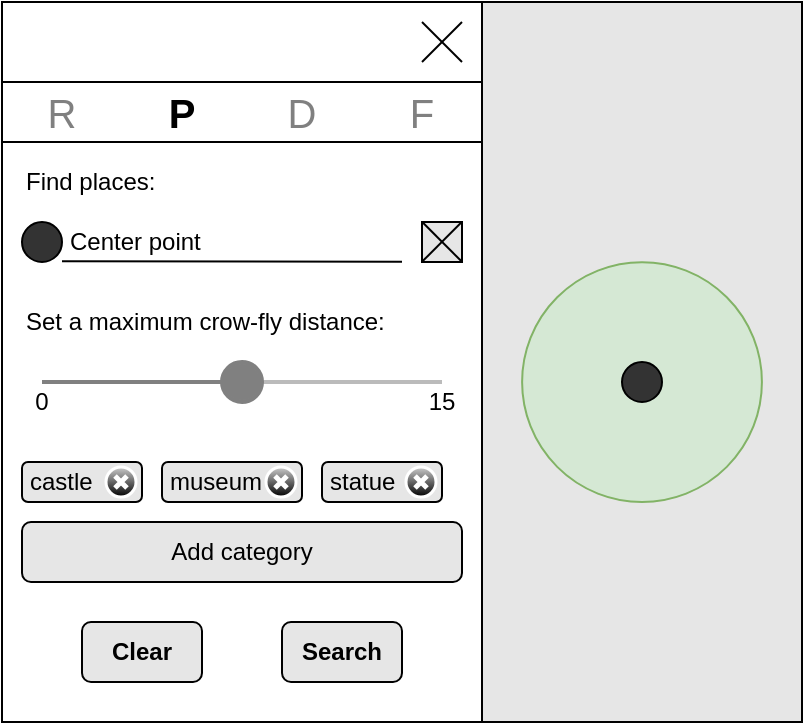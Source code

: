 <mxfile version="22.1.7" type="device">
  <diagram name="Page-1" id="O0hxqcAuDiDsu5-Ck5Nj">
    <mxGraphModel dx="1434" dy="782" grid="1" gridSize="10" guides="1" tooltips="1" connect="1" arrows="1" fold="1" page="1" pageScale="1" pageWidth="827" pageHeight="1169" math="0" shadow="0">
      <root>
        <mxCell id="0" />
        <mxCell id="1" parent="0" />
        <mxCell id="hQsyacU2UMSsrNrV76OA-1" value="" style="rounded=0;whiteSpace=wrap;html=1;fillColor=none;" parent="1" vertex="1">
          <mxGeometry x="40" y="40" width="240" height="360" as="geometry" />
        </mxCell>
        <mxCell id="hQsyacU2UMSsrNrV76OA-29" value="" style="rounded=0;whiteSpace=wrap;html=1;fillColor=#E6E6E6;" parent="1" vertex="1">
          <mxGeometry x="250" y="150" width="20" height="20" as="geometry" />
        </mxCell>
        <mxCell id="hQsyacU2UMSsrNrV76OA-2" value="" style="rounded=0;whiteSpace=wrap;html=1;" parent="1" vertex="1">
          <mxGeometry x="40" y="80" width="240" height="30" as="geometry" />
        </mxCell>
        <mxCell id="hQsyacU2UMSsrNrV76OA-3" value="" style="endArrow=none;html=1;rounded=0;strokeWidth=1;" parent="1" edge="1">
          <mxGeometry width="50" height="50" relative="1" as="geometry">
            <mxPoint x="250" y="70" as="sourcePoint" />
            <mxPoint x="270" y="50" as="targetPoint" />
          </mxGeometry>
        </mxCell>
        <mxCell id="hQsyacU2UMSsrNrV76OA-4" value="" style="endArrow=none;html=1;rounded=0;strokeWidth=1;" parent="1" edge="1">
          <mxGeometry width="50" height="50" relative="1" as="geometry">
            <mxPoint x="270" y="70" as="sourcePoint" />
            <mxPoint x="250" y="50" as="targetPoint" />
          </mxGeometry>
        </mxCell>
        <mxCell id="hQsyacU2UMSsrNrV76OA-5" value="Find places:" style="text;html=1;strokeColor=none;fillColor=none;align=left;verticalAlign=middle;whiteSpace=wrap;rounded=0;" parent="1" vertex="1">
          <mxGeometry x="50" y="120" width="220" height="20" as="geometry" />
        </mxCell>
        <mxCell id="hQsyacU2UMSsrNrV76OA-7" value="" style="endArrow=none;html=1;rounded=0;" parent="1" edge="1">
          <mxGeometry width="50" height="50" relative="1" as="geometry">
            <mxPoint x="240" y="169.91" as="sourcePoint" />
            <mxPoint x="70" y="169.58" as="targetPoint" />
          </mxGeometry>
        </mxCell>
        <mxCell id="hQsyacU2UMSsrNrV76OA-8" value="" style="endArrow=none;html=1;rounded=0;strokeWidth=1;" parent="1" edge="1">
          <mxGeometry width="50" height="50" relative="1" as="geometry">
            <mxPoint x="250" y="169.91" as="sourcePoint" />
            <mxPoint x="270" y="149.91" as="targetPoint" />
          </mxGeometry>
        </mxCell>
        <mxCell id="hQsyacU2UMSsrNrV76OA-9" value="" style="endArrow=none;html=1;rounded=0;strokeWidth=1;" parent="1" edge="1">
          <mxGeometry width="50" height="50" relative="1" as="geometry">
            <mxPoint x="270" y="169.91" as="sourcePoint" />
            <mxPoint x="250" y="149.91" as="targetPoint" />
          </mxGeometry>
        </mxCell>
        <mxCell id="hQsyacU2UMSsrNrV76OA-11" value="Search" style="rounded=1;whiteSpace=wrap;html=1;fontColor=#000000;fontStyle=1;fillColor=#E6E6E6;" parent="1" vertex="1">
          <mxGeometry x="180" y="350" width="60" height="30" as="geometry" />
        </mxCell>
        <mxCell id="hQsyacU2UMSsrNrV76OA-12" value="Clear" style="rounded=1;whiteSpace=wrap;html=1;fontColor=#000000;fontStyle=1;fillColor=#E6E6E6;" parent="1" vertex="1">
          <mxGeometry x="80" y="350" width="60" height="30" as="geometry" />
        </mxCell>
        <mxCell id="hQsyacU2UMSsrNrV76OA-13" value="Set a maximum crow-fly distance:" style="text;html=1;strokeColor=none;fillColor=none;align=left;verticalAlign=middle;whiteSpace=wrap;rounded=0;" parent="1" vertex="1">
          <mxGeometry x="50" y="190" width="220" height="20" as="geometry" />
        </mxCell>
        <mxCell id="hQsyacU2UMSsrNrV76OA-14" value="" style="dashed=0;verticalLabelPosition=bottom;verticalAlign=top;align=center;shape=mxgraph.gmdl.slider2;barPos=50;strokeColor=#808080;opacity=100;strokeWidth=2;fillColor=#808080;handleSize=20;shadow=0;html=1;" parent="1" vertex="1">
          <mxGeometry x="60" y="220" width="200" height="20" as="geometry" />
        </mxCell>
        <mxCell id="hQsyacU2UMSsrNrV76OA-15" value="Add category" style="rounded=1;whiteSpace=wrap;html=1;fillColor=#E6E6E6;" parent="1" vertex="1">
          <mxGeometry x="50" y="300" width="220" height="30" as="geometry" />
        </mxCell>
        <mxCell id="hQsyacU2UMSsrNrV76OA-16" value="castle" style="rounded=1;whiteSpace=wrap;html=1;align=left;spacingLeft=2;fillColor=#E6E6E6;" parent="1" vertex="1">
          <mxGeometry x="50" y="270" width="60" height="20" as="geometry" />
        </mxCell>
        <mxCell id="hQsyacU2UMSsrNrV76OA-17" value="" style="verticalLabelPosition=bottom;verticalAlign=top;html=1;shadow=0;dashed=0;strokeWidth=1;shape=mxgraph.ios.iDeleteApp;fillColor=#cccccc;fillColor2=#000000;strokeColor=#ffffff;sketch=0;" parent="1" vertex="1">
          <mxGeometry x="92" y="272.5" width="15" height="15" as="geometry" />
        </mxCell>
        <mxCell id="hQsyacU2UMSsrNrV76OA-18" value="museum" style="rounded=1;whiteSpace=wrap;html=1;align=left;spacingLeft=2;fillColor=#E6E6E6;" parent="1" vertex="1">
          <mxGeometry x="120" y="270" width="70" height="20" as="geometry" />
        </mxCell>
        <mxCell id="hQsyacU2UMSsrNrV76OA-19" value="" style="verticalLabelPosition=bottom;verticalAlign=top;html=1;shadow=0;dashed=0;strokeWidth=1;shape=mxgraph.ios.iDeleteApp;fillColor=#cccccc;fillColor2=#000000;strokeColor=#ffffff;sketch=0;" parent="1" vertex="1">
          <mxGeometry x="172" y="272.5" width="15" height="15" as="geometry" />
        </mxCell>
        <mxCell id="hQsyacU2UMSsrNrV76OA-20" value="statue" style="rounded=1;whiteSpace=wrap;html=1;align=left;spacingLeft=2;fillColor=#E6E6E6;" parent="1" vertex="1">
          <mxGeometry x="200" y="270" width="60" height="20" as="geometry" />
        </mxCell>
        <mxCell id="hQsyacU2UMSsrNrV76OA-21" value="" style="verticalLabelPosition=bottom;verticalAlign=top;html=1;shadow=0;dashed=0;strokeWidth=1;shape=mxgraph.ios.iDeleteApp;fillColor=#cccccc;fillColor2=#000000;strokeColor=#ffffff;sketch=0;" parent="1" vertex="1">
          <mxGeometry x="242" y="272.5" width="15" height="15" as="geometry" />
        </mxCell>
        <mxCell id="hQsyacU2UMSsrNrV76OA-23" value="0" style="text;html=1;strokeColor=none;fillColor=none;align=center;verticalAlign=middle;whiteSpace=wrap;rounded=0;fontColor=#000000;" parent="1" vertex="1">
          <mxGeometry x="50" y="230" width="20" height="20" as="geometry" />
        </mxCell>
        <mxCell id="hQsyacU2UMSsrNrV76OA-24" value="15" style="text;html=1;strokeColor=none;fillColor=none;align=center;verticalAlign=middle;whiteSpace=wrap;rounded=0;fontColor=#000000;" parent="1" vertex="1">
          <mxGeometry x="250" y="230.09" width="20" height="20" as="geometry" />
        </mxCell>
        <mxCell id="hQsyacU2UMSsrNrV76OA-25" value="P" style="text;html=1;strokeColor=none;fillColor=none;align=center;verticalAlign=middle;whiteSpace=wrap;rounded=0;fontStyle=1;fontSize=20;" parent="1" vertex="1">
          <mxGeometry x="100" y="80" width="60" height="30" as="geometry" />
        </mxCell>
        <mxCell id="hQsyacU2UMSsrNrV76OA-26" value="R" style="text;html=1;strokeColor=none;fillColor=none;align=center;verticalAlign=middle;whiteSpace=wrap;rounded=0;fontStyle=0;fontSize=20;fontColor=#808080;" parent="1" vertex="1">
          <mxGeometry x="40" y="80" width="60" height="30" as="geometry" />
        </mxCell>
        <mxCell id="hQsyacU2UMSsrNrV76OA-27" value="D" style="text;html=1;strokeColor=none;fillColor=none;align=center;verticalAlign=middle;whiteSpace=wrap;rounded=0;fontStyle=0;fontSize=20;fontColor=#808080;" parent="1" vertex="1">
          <mxGeometry x="160" y="80" width="60" height="30" as="geometry" />
        </mxCell>
        <mxCell id="hQsyacU2UMSsrNrV76OA-28" value="F" style="text;html=1;strokeColor=none;fillColor=none;align=center;verticalAlign=middle;whiteSpace=wrap;rounded=0;fontStyle=0;fontSize=20;fontColor=#808080;" parent="1" vertex="1">
          <mxGeometry x="220" y="80" width="60" height="30" as="geometry" />
        </mxCell>
        <mxCell id="hQsyacU2UMSsrNrV76OA-31" value="" style="rounded=0;whiteSpace=wrap;html=1;fillColor=#E6E6E6;" parent="1" vertex="1">
          <mxGeometry x="280" y="40" width="160" height="360" as="geometry" />
        </mxCell>
        <mxCell id="hQsyacU2UMSsrNrV76OA-33" value="" style="ellipse;whiteSpace=wrap;html=1;aspect=fixed;fillColor=#333333;" parent="1" vertex="1">
          <mxGeometry x="50" y="150" width="20" height="20" as="geometry" />
        </mxCell>
        <mxCell id="hQsyacU2UMSsrNrV76OA-34" value="Center point" style="text;html=1;strokeColor=none;fillColor=none;align=left;verticalAlign=middle;whiteSpace=wrap;rounded=0;fontColor=#000000;spacingLeft=2;" parent="1" vertex="1">
          <mxGeometry x="70" y="150" width="170" height="20" as="geometry" />
        </mxCell>
        <mxCell id="hQsyacU2UMSsrNrV76OA-36" value="" style="ellipse;whiteSpace=wrap;html=1;aspect=fixed;fillColor=#d5e8d4;strokeColor=#82b366;" parent="1" vertex="1">
          <mxGeometry x="300.05" y="170.09" width="119.91" height="119.91" as="geometry" />
        </mxCell>
        <mxCell id="hQsyacU2UMSsrNrV76OA-35" value="" style="ellipse;whiteSpace=wrap;html=1;aspect=fixed;fillColor=#333333;" parent="1" vertex="1">
          <mxGeometry x="350" y="220" width="20" height="20" as="geometry" />
        </mxCell>
      </root>
    </mxGraphModel>
  </diagram>
</mxfile>
